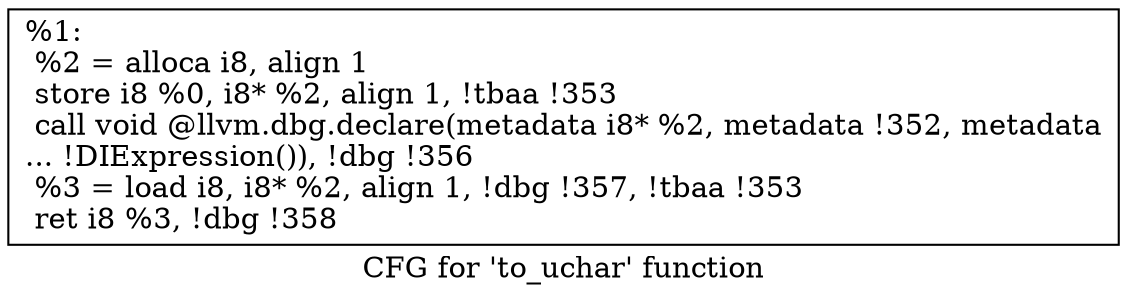 digraph "CFG for 'to_uchar' function" {
	label="CFG for 'to_uchar' function";

	Node0x12e2480 [shape=record,label="{%1:\l  %2 = alloca i8, align 1\l  store i8 %0, i8* %2, align 1, !tbaa !353\l  call void @llvm.dbg.declare(metadata i8* %2, metadata !352, metadata\l... !DIExpression()), !dbg !356\l  %3 = load i8, i8* %2, align 1, !dbg !357, !tbaa !353\l  ret i8 %3, !dbg !358\l}"];
}
